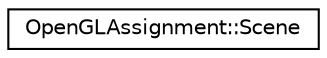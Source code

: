 digraph "Graphical Class Hierarchy"
{
 // LATEX_PDF_SIZE
  edge [fontname="Helvetica",fontsize="10",labelfontname="Helvetica",labelfontsize="10"];
  node [fontname="Helvetica",fontsize="10",shape=record];
  rankdir="LR";
  Node0 [label="OpenGLAssignment::Scene",height=0.2,width=0.4,color="black", fillcolor="white", style="filled",URL="$class_open_g_l_assignment_1_1_scene.html",tooltip=" "];
}
